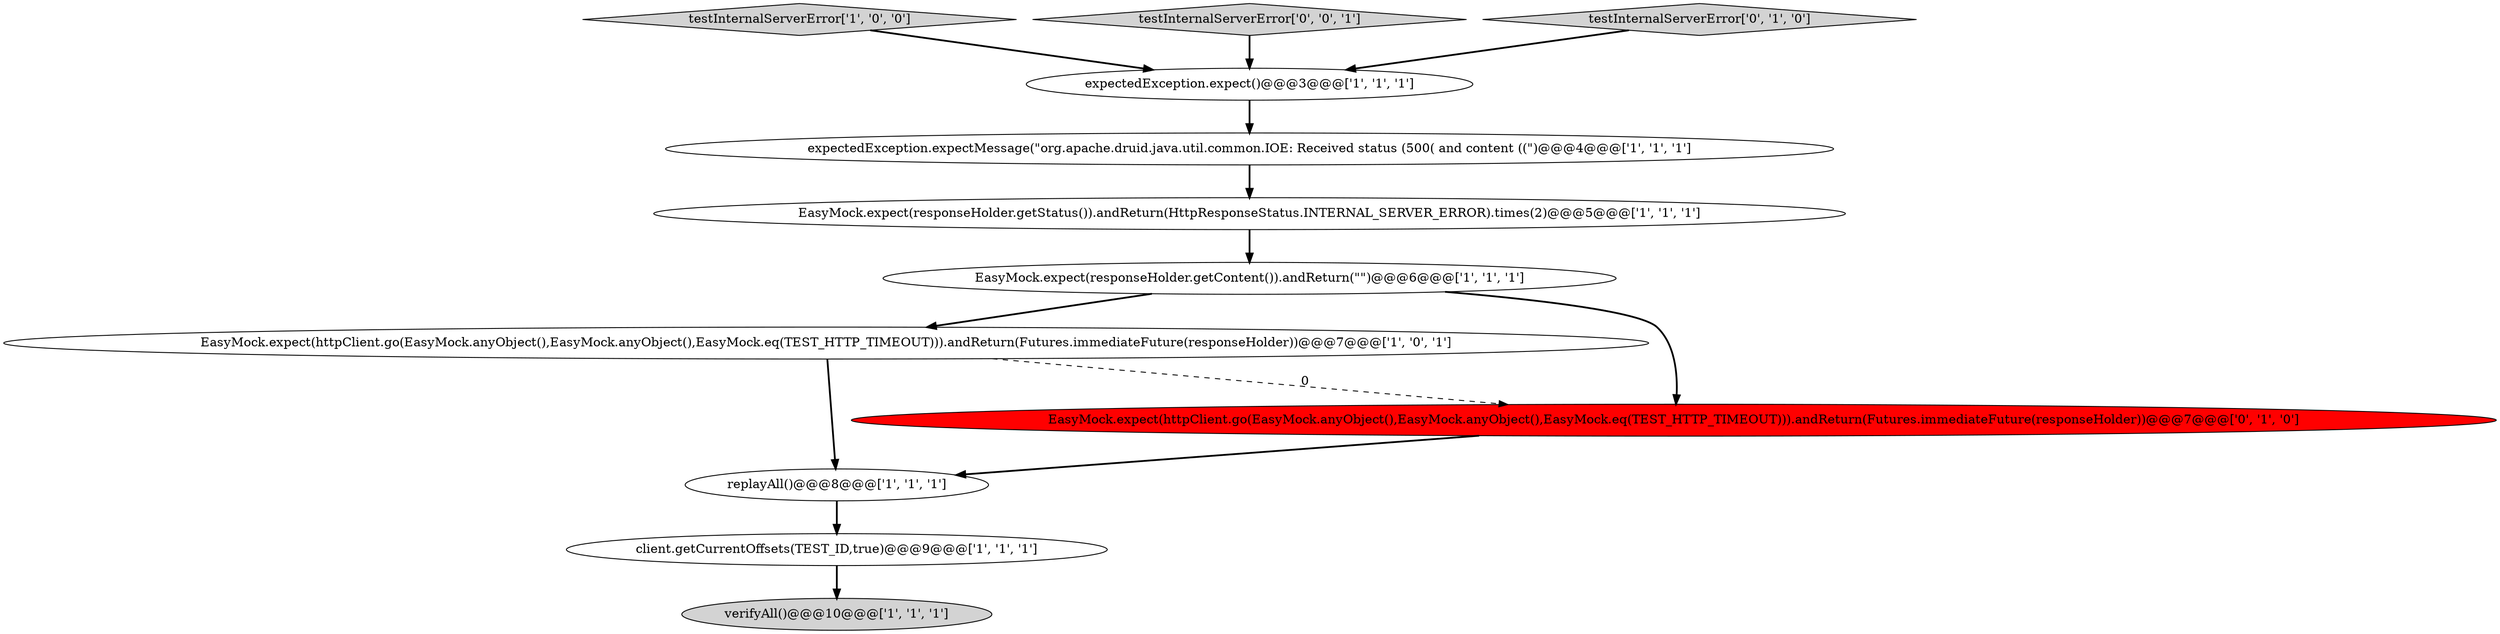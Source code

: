 digraph {
3 [style = filled, label = "EasyMock.expect(httpClient.go(EasyMock.anyObject(),EasyMock.anyObject(),EasyMock.eq(TEST_HTTP_TIMEOUT))).andReturn(Futures.immediateFuture(responseHolder))@@@7@@@['1', '0', '1']", fillcolor = white, shape = ellipse image = "AAA0AAABBB1BBB"];
2 [style = filled, label = "EasyMock.expect(responseHolder.getStatus()).andReturn(HttpResponseStatus.INTERNAL_SERVER_ERROR).times(2)@@@5@@@['1', '1', '1']", fillcolor = white, shape = ellipse image = "AAA0AAABBB1BBB"];
4 [style = filled, label = "testInternalServerError['1', '0', '0']", fillcolor = lightgray, shape = diamond image = "AAA0AAABBB1BBB"];
11 [style = filled, label = "testInternalServerError['0', '0', '1']", fillcolor = lightgray, shape = diamond image = "AAA0AAABBB3BBB"];
6 [style = filled, label = "verifyAll()@@@10@@@['1', '1', '1']", fillcolor = lightgray, shape = ellipse image = "AAA0AAABBB1BBB"];
10 [style = filled, label = "EasyMock.expect(httpClient.go(EasyMock.anyObject(),EasyMock.anyObject(),EasyMock.eq(TEST_HTTP_TIMEOUT))).andReturn(Futures.immediateFuture(responseHolder))@@@7@@@['0', '1', '0']", fillcolor = red, shape = ellipse image = "AAA1AAABBB2BBB"];
9 [style = filled, label = "testInternalServerError['0', '1', '0']", fillcolor = lightgray, shape = diamond image = "AAA0AAABBB2BBB"];
1 [style = filled, label = "expectedException.expectMessage(\"org.apache.druid.java.util.common.IOE: Received status (500( and content ((\")@@@4@@@['1', '1', '1']", fillcolor = white, shape = ellipse image = "AAA0AAABBB1BBB"];
7 [style = filled, label = "client.getCurrentOffsets(TEST_ID,true)@@@9@@@['1', '1', '1']", fillcolor = white, shape = ellipse image = "AAA0AAABBB1BBB"];
0 [style = filled, label = "EasyMock.expect(responseHolder.getContent()).andReturn(\"\")@@@6@@@['1', '1', '1']", fillcolor = white, shape = ellipse image = "AAA0AAABBB1BBB"];
5 [style = filled, label = "replayAll()@@@8@@@['1', '1', '1']", fillcolor = white, shape = ellipse image = "AAA0AAABBB1BBB"];
8 [style = filled, label = "expectedException.expect()@@@3@@@['1', '1', '1']", fillcolor = white, shape = ellipse image = "AAA0AAABBB1BBB"];
0->3 [style = bold, label=""];
8->1 [style = bold, label=""];
5->7 [style = bold, label=""];
4->8 [style = bold, label=""];
11->8 [style = bold, label=""];
3->5 [style = bold, label=""];
2->0 [style = bold, label=""];
1->2 [style = bold, label=""];
0->10 [style = bold, label=""];
3->10 [style = dashed, label="0"];
10->5 [style = bold, label=""];
9->8 [style = bold, label=""];
7->6 [style = bold, label=""];
}
